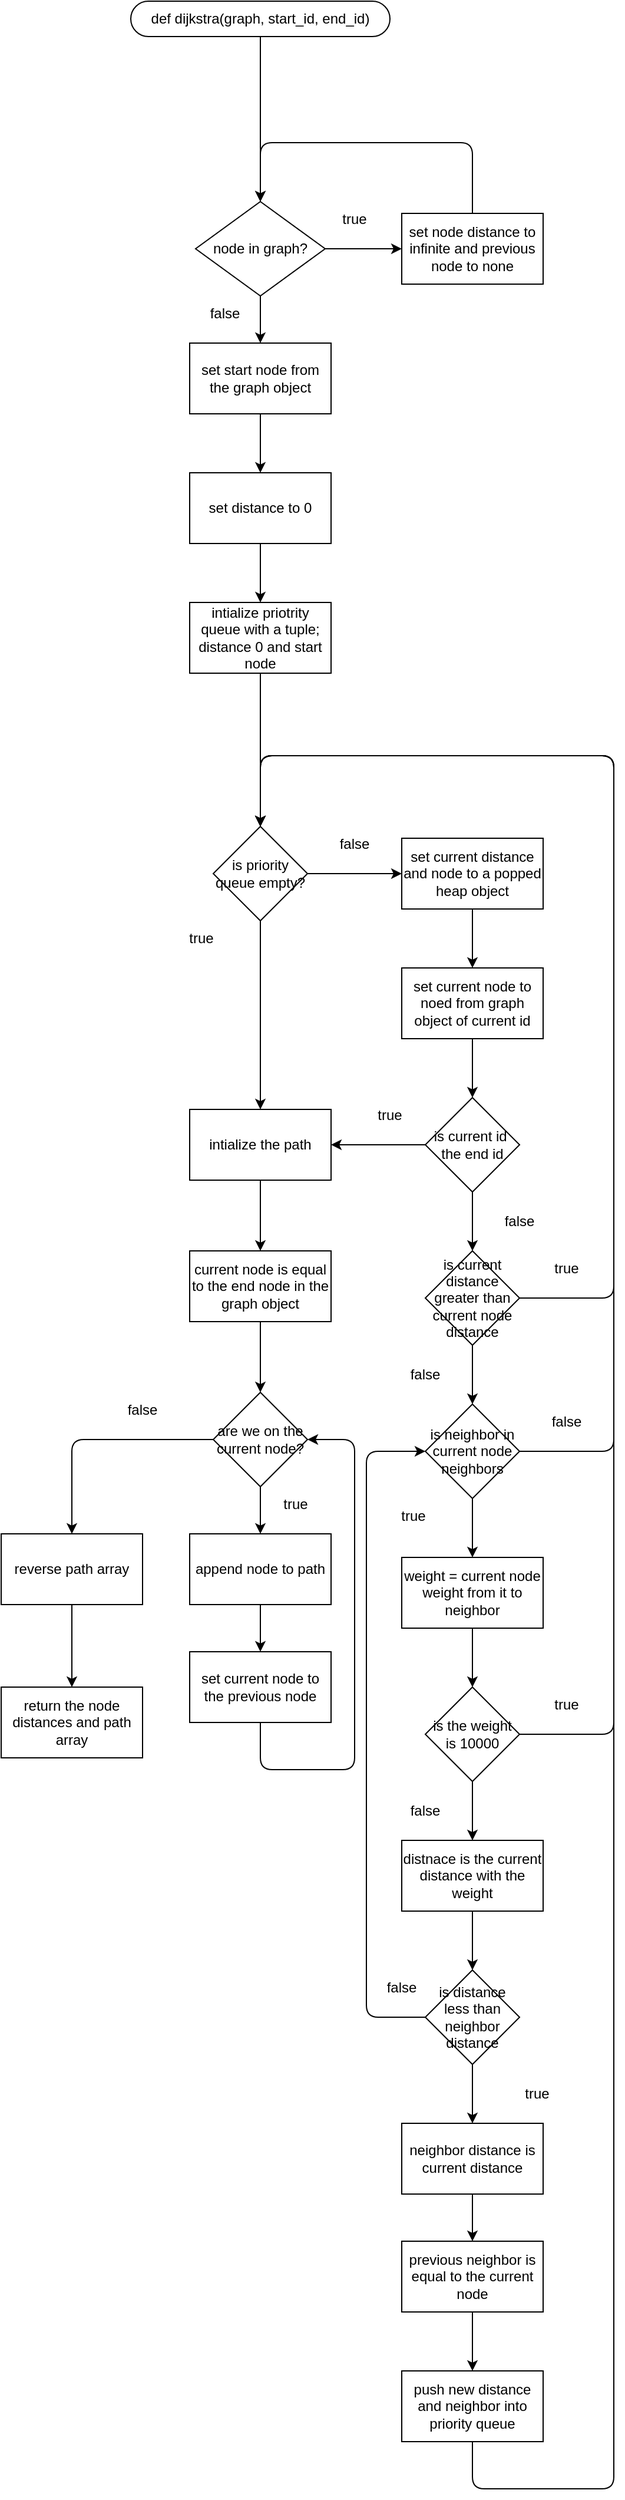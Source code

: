 <mxfile>
    <diagram id="9pvfDRfpqrwpQSfNgU0K" name="Page-1">
        <mxGraphModel dx="358" dy="450" grid="1" gridSize="10" guides="1" tooltips="1" connect="1" arrows="1" fold="1" page="1" pageScale="1" pageWidth="850" pageHeight="1100" math="0" shadow="0">
            <root>
                <mxCell id="0"/>
                <mxCell id="1" parent="0"/>
                <mxCell id="4" value="" style="edgeStyle=none;html=1;" edge="1" parent="1" source="2" target="3">
                    <mxGeometry relative="1" as="geometry"/>
                </mxCell>
                <mxCell id="2" value="def dijkstra(graph, start_id, end_id)" style="rounded=1;whiteSpace=wrap;html=1;arcSize=50;" vertex="1" parent="1">
                    <mxGeometry x="110" y="40" width="220" height="30" as="geometry"/>
                </mxCell>
                <mxCell id="9" value="" style="edgeStyle=none;html=1;" edge="1" parent="1" source="3" target="5">
                    <mxGeometry relative="1" as="geometry"/>
                </mxCell>
                <mxCell id="11" value="" style="edgeStyle=none;html=1;" edge="1" parent="1" source="3" target="8">
                    <mxGeometry relative="1" as="geometry"/>
                </mxCell>
                <mxCell id="3" value="node in graph?" style="rhombus;whiteSpace=wrap;html=1;" vertex="1" parent="1">
                    <mxGeometry x="165" y="210" width="110" height="80" as="geometry"/>
                </mxCell>
                <mxCell id="10" style="edgeStyle=none;html=1;exitX=0.5;exitY=0;exitDx=0;exitDy=0;entryX=0.5;entryY=0;entryDx=0;entryDy=0;" edge="1" parent="1" source="5" target="3">
                    <mxGeometry relative="1" as="geometry">
                        <Array as="points">
                            <mxPoint x="400" y="160"/>
                            <mxPoint x="220" y="160"/>
                        </Array>
                    </mxGeometry>
                </mxCell>
                <mxCell id="5" value="set node distance to infinite and previous node to none" style="rounded=0;whiteSpace=wrap;html=1;" vertex="1" parent="1">
                    <mxGeometry x="340" y="220" width="120" height="60" as="geometry"/>
                </mxCell>
                <mxCell id="13" value="" style="edgeStyle=none;html=1;" edge="1" parent="1" source="8" target="12">
                    <mxGeometry relative="1" as="geometry"/>
                </mxCell>
                <mxCell id="8" value="set start node from the graph object" style="rounded=0;whiteSpace=wrap;html=1;" vertex="1" parent="1">
                    <mxGeometry x="160" y="330" width="120" height="60" as="geometry"/>
                </mxCell>
                <mxCell id="15" value="" style="edgeStyle=none;html=1;" edge="1" parent="1" source="12" target="14">
                    <mxGeometry relative="1" as="geometry"/>
                </mxCell>
                <mxCell id="12" value="set distance to 0" style="rounded=0;whiteSpace=wrap;html=1;" vertex="1" parent="1">
                    <mxGeometry x="160" y="440" width="120" height="60" as="geometry"/>
                </mxCell>
                <mxCell id="17" value="" style="edgeStyle=none;html=1;" edge="1" parent="1" source="14" target="16">
                    <mxGeometry relative="1" as="geometry"/>
                </mxCell>
                <mxCell id="14" value="intialize priotrity queue with a tuple; distance 0 and start node" style="rounded=0;whiteSpace=wrap;html=1;" vertex="1" parent="1">
                    <mxGeometry x="160" y="550" width="120" height="60" as="geometry"/>
                </mxCell>
                <mxCell id="19" value="" style="edgeStyle=none;html=1;" edge="1" parent="1" source="16" target="18">
                    <mxGeometry relative="1" as="geometry"/>
                </mxCell>
                <mxCell id="29" style="edgeStyle=none;html=1;entryX=0.5;entryY=0;entryDx=0;entryDy=0;" edge="1" parent="1" source="16" target="27">
                    <mxGeometry relative="1" as="geometry"/>
                </mxCell>
                <mxCell id="16" value="is priority queue empty?" style="rhombus;whiteSpace=wrap;html=1;" vertex="1" parent="1">
                    <mxGeometry x="180" y="740" width="80" height="80" as="geometry"/>
                </mxCell>
                <mxCell id="30" value="" style="edgeStyle=none;html=1;" edge="1" parent="1" source="18" target="20">
                    <mxGeometry relative="1" as="geometry"/>
                </mxCell>
                <mxCell id="18" value="set current distance and node to a popped heap object" style="rounded=0;whiteSpace=wrap;html=1;" vertex="1" parent="1">
                    <mxGeometry x="340" y="750" width="120" height="60" as="geometry"/>
                </mxCell>
                <mxCell id="31" value="" style="edgeStyle=none;html=1;" edge="1" parent="1" source="20" target="22">
                    <mxGeometry relative="1" as="geometry"/>
                </mxCell>
                <mxCell id="20" value="set current node to noed from graph object of current id" style="rounded=0;whiteSpace=wrap;html=1;" vertex="1" parent="1">
                    <mxGeometry x="340" y="860" width="120" height="60" as="geometry"/>
                </mxCell>
                <mxCell id="28" value="" style="edgeStyle=none;html=1;" edge="1" parent="1" source="22" target="27">
                    <mxGeometry relative="1" as="geometry"/>
                </mxCell>
                <mxCell id="32" value="" style="edgeStyle=none;html=1;" edge="1" parent="1" source="22" target="26">
                    <mxGeometry relative="1" as="geometry"/>
                </mxCell>
                <mxCell id="22" value="is current id&amp;nbsp;&lt;br&gt;the end id" style="rhombus;whiteSpace=wrap;html=1;" vertex="1" parent="1">
                    <mxGeometry x="360" y="970" width="80" height="80" as="geometry"/>
                </mxCell>
                <mxCell id="35" style="edgeStyle=none;html=1;exitX=1;exitY=0.5;exitDx=0;exitDy=0;entryX=0.5;entryY=0;entryDx=0;entryDy=0;" edge="1" parent="1" source="26" target="16">
                    <mxGeometry relative="1" as="geometry">
                        <Array as="points">
                            <mxPoint x="520" y="1140"/>
                            <mxPoint x="520" y="680"/>
                            <mxPoint x="220" y="680"/>
                        </Array>
                    </mxGeometry>
                </mxCell>
                <mxCell id="37" value="" style="edgeStyle=none;html=1;" edge="1" parent="1" source="26" target="36">
                    <mxGeometry relative="1" as="geometry"/>
                </mxCell>
                <mxCell id="26" value="is current distance greater than current node distance" style="rhombus;whiteSpace=wrap;html=1;" vertex="1" parent="1">
                    <mxGeometry x="360" y="1100" width="80" height="80" as="geometry"/>
                </mxCell>
                <mxCell id="74" value="" style="edgeStyle=none;html=1;" edge="1" parent="1" source="27" target="73">
                    <mxGeometry relative="1" as="geometry"/>
                </mxCell>
                <mxCell id="27" value="intialize the path" style="rounded=0;whiteSpace=wrap;html=1;" vertex="1" parent="1">
                    <mxGeometry x="160" y="980" width="120" height="60" as="geometry"/>
                </mxCell>
                <mxCell id="42" value="" style="edgeStyle=none;html=1;" edge="1" parent="1" source="36" target="38">
                    <mxGeometry relative="1" as="geometry"/>
                </mxCell>
                <mxCell id="56" style="edgeStyle=none;html=1;exitX=1;exitY=0.5;exitDx=0;exitDy=0;entryX=0.5;entryY=0;entryDx=0;entryDy=0;" edge="1" parent="1" source="36" target="16">
                    <mxGeometry relative="1" as="geometry">
                        <Array as="points">
                            <mxPoint x="520" y="1270"/>
                            <mxPoint x="520" y="680"/>
                            <mxPoint x="220" y="680"/>
                        </Array>
                    </mxGeometry>
                </mxCell>
                <mxCell id="36" value="is neighbor in current node neighbors" style="rhombus;whiteSpace=wrap;html=1;" vertex="1" parent="1">
                    <mxGeometry x="360" y="1230" width="80" height="80" as="geometry"/>
                </mxCell>
                <mxCell id="43" value="" style="edgeStyle=none;html=1;" edge="1" parent="1" source="38" target="39">
                    <mxGeometry relative="1" as="geometry"/>
                </mxCell>
                <mxCell id="38" value="weight = current node weight from it to neighbor" style="rounded=0;whiteSpace=wrap;html=1;" vertex="1" parent="1">
                    <mxGeometry x="340" y="1360" width="120" height="60" as="geometry"/>
                </mxCell>
                <mxCell id="41" style="edgeStyle=none;html=1;exitX=1;exitY=0.5;exitDx=0;exitDy=0;entryX=0.5;entryY=0;entryDx=0;entryDy=0;" edge="1" parent="1" source="39" target="16">
                    <mxGeometry relative="1" as="geometry">
                        <Array as="points">
                            <mxPoint x="520" y="1510"/>
                            <mxPoint x="520" y="680"/>
                            <mxPoint x="220" y="680"/>
                        </Array>
                    </mxGeometry>
                </mxCell>
                <mxCell id="45" value="" style="edgeStyle=none;html=1;" edge="1" parent="1" source="39" target="44">
                    <mxGeometry relative="1" as="geometry"/>
                </mxCell>
                <mxCell id="39" value="is the weight is 10000" style="rhombus;whiteSpace=wrap;html=1;" vertex="1" parent="1">
                    <mxGeometry x="360" y="1470" width="80" height="80" as="geometry"/>
                </mxCell>
                <mxCell id="61" value="" style="edgeStyle=none;html=1;" edge="1" parent="1" source="44" target="46">
                    <mxGeometry relative="1" as="geometry"/>
                </mxCell>
                <mxCell id="44" value="distnace is the current distance with the weight" style="rounded=0;whiteSpace=wrap;html=1;" vertex="1" parent="1">
                    <mxGeometry x="340" y="1600" width="120" height="60" as="geometry"/>
                </mxCell>
                <mxCell id="62" style="edgeStyle=none;html=1;exitX=0;exitY=0.5;exitDx=0;exitDy=0;entryX=0;entryY=0.5;entryDx=0;entryDy=0;" edge="1" parent="1" source="46" target="36">
                    <mxGeometry relative="1" as="geometry">
                        <Array as="points">
                            <mxPoint x="310" y="1750"/>
                            <mxPoint x="310" y="1270"/>
                        </Array>
                    </mxGeometry>
                </mxCell>
                <mxCell id="66" value="" style="edgeStyle=none;html=1;" edge="1" parent="1" source="46" target="63">
                    <mxGeometry relative="1" as="geometry"/>
                </mxCell>
                <mxCell id="46" value="is distance less than neighbor distance" style="rhombus;whiteSpace=wrap;html=1;" vertex="1" parent="1">
                    <mxGeometry x="360" y="1710" width="80" height="80" as="geometry"/>
                </mxCell>
                <mxCell id="48" value="true" style="text;html=1;strokeColor=none;fillColor=none;align=center;verticalAlign=middle;whiteSpace=wrap;rounded=0;" vertex="1" parent="1">
                    <mxGeometry x="270" y="210" width="60" height="30" as="geometry"/>
                </mxCell>
                <mxCell id="49" value="false" style="text;html=1;strokeColor=none;fillColor=none;align=center;verticalAlign=middle;whiteSpace=wrap;rounded=0;" vertex="1" parent="1">
                    <mxGeometry x="160" y="290" width="60" height="30" as="geometry"/>
                </mxCell>
                <mxCell id="50" value="true" style="text;html=1;strokeColor=none;fillColor=none;align=center;verticalAlign=middle;whiteSpace=wrap;rounded=0;" vertex="1" parent="1">
                    <mxGeometry x="140" y="820" width="60" height="30" as="geometry"/>
                </mxCell>
                <mxCell id="51" value="false" style="text;html=1;strokeColor=none;fillColor=none;align=center;verticalAlign=middle;whiteSpace=wrap;rounded=0;" vertex="1" parent="1">
                    <mxGeometry x="270" y="740" width="60" height="30" as="geometry"/>
                </mxCell>
                <mxCell id="52" value="true" style="text;html=1;strokeColor=none;fillColor=none;align=center;verticalAlign=middle;whiteSpace=wrap;rounded=0;" vertex="1" parent="1">
                    <mxGeometry x="300" y="970" width="60" height="30" as="geometry"/>
                </mxCell>
                <mxCell id="53" value="false" style="text;html=1;strokeColor=none;fillColor=none;align=center;verticalAlign=middle;whiteSpace=wrap;rounded=0;" vertex="1" parent="1">
                    <mxGeometry x="410" y="1060" width="60" height="30" as="geometry"/>
                </mxCell>
                <mxCell id="54" value="true" style="text;html=1;strokeColor=none;fillColor=none;align=center;verticalAlign=middle;whiteSpace=wrap;rounded=0;" vertex="1" parent="1">
                    <mxGeometry x="450" y="1100" width="60" height="30" as="geometry"/>
                </mxCell>
                <mxCell id="55" value="false" style="text;html=1;strokeColor=none;fillColor=none;align=center;verticalAlign=middle;whiteSpace=wrap;rounded=0;" vertex="1" parent="1">
                    <mxGeometry x="330" y="1190" width="60" height="30" as="geometry"/>
                </mxCell>
                <mxCell id="57" value="true" style="text;html=1;strokeColor=none;fillColor=none;align=center;verticalAlign=middle;whiteSpace=wrap;rounded=0;" vertex="1" parent="1">
                    <mxGeometry x="320" y="1310" width="60" height="30" as="geometry"/>
                </mxCell>
                <mxCell id="58" value="false" style="text;html=1;strokeColor=none;fillColor=none;align=center;verticalAlign=middle;whiteSpace=wrap;rounded=0;" vertex="1" parent="1">
                    <mxGeometry x="450" y="1230" width="60" height="30" as="geometry"/>
                </mxCell>
                <mxCell id="59" value="true" style="text;html=1;strokeColor=none;fillColor=none;align=center;verticalAlign=middle;whiteSpace=wrap;rounded=0;" vertex="1" parent="1">
                    <mxGeometry x="450" y="1470" width="60" height="30" as="geometry"/>
                </mxCell>
                <mxCell id="60" value="false" style="text;html=1;strokeColor=none;fillColor=none;align=center;verticalAlign=middle;whiteSpace=wrap;rounded=0;" vertex="1" parent="1">
                    <mxGeometry x="330" y="1560" width="60" height="30" as="geometry"/>
                </mxCell>
                <mxCell id="67" value="" style="edgeStyle=none;html=1;" edge="1" parent="1" source="63" target="64">
                    <mxGeometry relative="1" as="geometry"/>
                </mxCell>
                <mxCell id="63" value="neighbor distance is current distance" style="rounded=0;whiteSpace=wrap;html=1;" vertex="1" parent="1">
                    <mxGeometry x="340" y="1840" width="120" height="60" as="geometry"/>
                </mxCell>
                <mxCell id="68" value="" style="edgeStyle=none;html=1;" edge="1" parent="1" source="64" target="65">
                    <mxGeometry relative="1" as="geometry"/>
                </mxCell>
                <mxCell id="64" value="previous neighbor is equal to the current node" style="rounded=0;whiteSpace=wrap;html=1;" vertex="1" parent="1">
                    <mxGeometry x="340" y="1940" width="120" height="60" as="geometry"/>
                </mxCell>
                <mxCell id="71" style="edgeStyle=none;html=1;exitX=0.5;exitY=1;exitDx=0;exitDy=0;entryX=0.5;entryY=0;entryDx=0;entryDy=0;" edge="1" parent="1" source="65" target="16">
                    <mxGeometry relative="1" as="geometry">
                        <Array as="points">
                            <mxPoint x="400" y="2150"/>
                            <mxPoint x="520" y="2150"/>
                            <mxPoint x="520" y="680"/>
                            <mxPoint x="220" y="680"/>
                        </Array>
                    </mxGeometry>
                </mxCell>
                <mxCell id="65" value="push new distance and neighbor into priority queue" style="rounded=0;whiteSpace=wrap;html=1;" vertex="1" parent="1">
                    <mxGeometry x="340" y="2050" width="120" height="60" as="geometry"/>
                </mxCell>
                <mxCell id="69" value="true" style="text;html=1;strokeColor=none;fillColor=none;align=center;verticalAlign=middle;whiteSpace=wrap;rounded=0;" vertex="1" parent="1">
                    <mxGeometry x="425" y="1800" width="60" height="30" as="geometry"/>
                </mxCell>
                <mxCell id="70" value="false" style="text;html=1;strokeColor=none;fillColor=none;align=center;verticalAlign=middle;whiteSpace=wrap;rounded=0;" vertex="1" parent="1">
                    <mxGeometry x="310" y="1710" width="60" height="30" as="geometry"/>
                </mxCell>
                <mxCell id="76" value="" style="edgeStyle=none;html=1;" edge="1" parent="1" source="73" target="75">
                    <mxGeometry relative="1" as="geometry"/>
                </mxCell>
                <mxCell id="73" value="current node is equal to the end node in the graph object" style="rounded=0;whiteSpace=wrap;html=1;" vertex="1" parent="1">
                    <mxGeometry x="160" y="1100" width="120" height="60" as="geometry"/>
                </mxCell>
                <mxCell id="78" value="" style="edgeStyle=none;html=1;" edge="1" parent="1" source="75" target="77">
                    <mxGeometry relative="1" as="geometry"/>
                </mxCell>
                <mxCell id="85" style="edgeStyle=none;html=1;exitX=0;exitY=0.5;exitDx=0;exitDy=0;entryX=0.5;entryY=0;entryDx=0;entryDy=0;" edge="1" parent="1" source="75" target="84">
                    <mxGeometry relative="1" as="geometry">
                        <Array as="points">
                            <mxPoint x="60" y="1260"/>
                        </Array>
                    </mxGeometry>
                </mxCell>
                <mxCell id="75" value="are we on the current node?" style="rhombus;whiteSpace=wrap;html=1;" vertex="1" parent="1">
                    <mxGeometry x="180" y="1220" width="80" height="80" as="geometry"/>
                </mxCell>
                <mxCell id="80" value="" style="edgeStyle=none;html=1;" edge="1" parent="1" source="77" target="79">
                    <mxGeometry relative="1" as="geometry"/>
                </mxCell>
                <mxCell id="77" value="append node to path" style="rounded=0;whiteSpace=wrap;html=1;" vertex="1" parent="1">
                    <mxGeometry x="160" y="1340" width="120" height="60" as="geometry"/>
                </mxCell>
                <mxCell id="81" style="edgeStyle=none;html=1;exitX=0.5;exitY=1;exitDx=0;exitDy=0;entryX=1;entryY=0.5;entryDx=0;entryDy=0;" edge="1" parent="1" source="79" target="75">
                    <mxGeometry relative="1" as="geometry">
                        <Array as="points">
                            <mxPoint x="220" y="1540"/>
                            <mxPoint x="300" y="1540"/>
                            <mxPoint x="300" y="1260"/>
                        </Array>
                    </mxGeometry>
                </mxCell>
                <mxCell id="79" value="set current node to the previous node" style="rounded=0;whiteSpace=wrap;html=1;" vertex="1" parent="1">
                    <mxGeometry x="160" y="1440" width="120" height="60" as="geometry"/>
                </mxCell>
                <mxCell id="82" value="true" style="text;html=1;strokeColor=none;fillColor=none;align=center;verticalAlign=middle;whiteSpace=wrap;rounded=0;" vertex="1" parent="1">
                    <mxGeometry x="220" y="1300" width="60" height="30" as="geometry"/>
                </mxCell>
                <mxCell id="83" value="false" style="text;html=1;strokeColor=none;fillColor=none;align=center;verticalAlign=middle;whiteSpace=wrap;rounded=0;" vertex="1" parent="1">
                    <mxGeometry x="90" y="1220" width="60" height="30" as="geometry"/>
                </mxCell>
                <mxCell id="87" value="" style="edgeStyle=none;html=1;" edge="1" parent="1" source="84" target="86">
                    <mxGeometry relative="1" as="geometry"/>
                </mxCell>
                <mxCell id="84" value="reverse path array" style="rounded=0;whiteSpace=wrap;html=1;" vertex="1" parent="1">
                    <mxGeometry y="1340" width="120" height="60" as="geometry"/>
                </mxCell>
                <mxCell id="86" value="return the node distances and path array" style="rounded=0;whiteSpace=wrap;html=1;" vertex="1" parent="1">
                    <mxGeometry y="1470" width="120" height="60" as="geometry"/>
                </mxCell>
            </root>
        </mxGraphModel>
    </diagram>
</mxfile>
